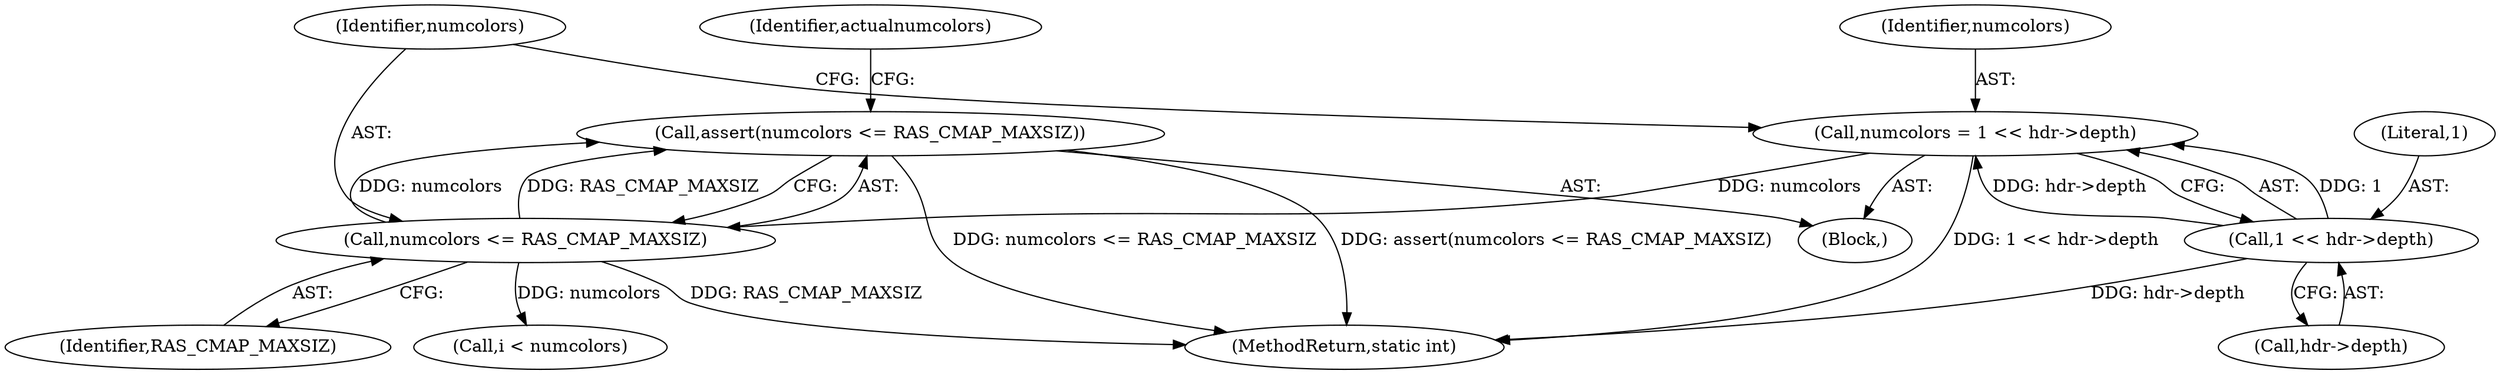 digraph "1_jasper_411a4068f8c464e883358bf403a3e25158863823@API" {
"1000129" [label="(Call,assert(numcolors <= RAS_CMAP_MAXSIZ))"];
"1000130" [label="(Call,numcolors <= RAS_CMAP_MAXSIZ)"];
"1000122" [label="(Call,numcolors = 1 << hdr->depth)"];
"1000124" [label="(Call,1 << hdr->depth)"];
"1000129" [label="(Call,assert(numcolors <= RAS_CMAP_MAXSIZ))"];
"1000134" [label="(Identifier,actualnumcolors)"];
"1000130" [label="(Call,numcolors <= RAS_CMAP_MAXSIZ)"];
"1000119" [label="(Block,)"];
"1000122" [label="(Call,numcolors = 1 << hdr->depth)"];
"1000131" [label="(Identifier,numcolors)"];
"1000126" [label="(Call,hdr->depth)"];
"1000125" [label="(Literal,1)"];
"1000132" [label="(Identifier,RAS_CMAP_MAXSIZ)"];
"1000123" [label="(Identifier,numcolors)"];
"1000124" [label="(Call,1 << hdr->depth)"];
"1000251" [label="(MethodReturn,static int)"];
"1000144" [label="(Call,i < numcolors)"];
"1000129" -> "1000119"  [label="AST: "];
"1000129" -> "1000130"  [label="CFG: "];
"1000130" -> "1000129"  [label="AST: "];
"1000134" -> "1000129"  [label="CFG: "];
"1000129" -> "1000251"  [label="DDG: numcolors <= RAS_CMAP_MAXSIZ"];
"1000129" -> "1000251"  [label="DDG: assert(numcolors <= RAS_CMAP_MAXSIZ)"];
"1000130" -> "1000129"  [label="DDG: numcolors"];
"1000130" -> "1000129"  [label="DDG: RAS_CMAP_MAXSIZ"];
"1000130" -> "1000132"  [label="CFG: "];
"1000131" -> "1000130"  [label="AST: "];
"1000132" -> "1000130"  [label="AST: "];
"1000130" -> "1000251"  [label="DDG: RAS_CMAP_MAXSIZ"];
"1000122" -> "1000130"  [label="DDG: numcolors"];
"1000130" -> "1000144"  [label="DDG: numcolors"];
"1000122" -> "1000119"  [label="AST: "];
"1000122" -> "1000124"  [label="CFG: "];
"1000123" -> "1000122"  [label="AST: "];
"1000124" -> "1000122"  [label="AST: "];
"1000131" -> "1000122"  [label="CFG: "];
"1000122" -> "1000251"  [label="DDG: 1 << hdr->depth"];
"1000124" -> "1000122"  [label="DDG: 1"];
"1000124" -> "1000122"  [label="DDG: hdr->depth"];
"1000124" -> "1000126"  [label="CFG: "];
"1000125" -> "1000124"  [label="AST: "];
"1000126" -> "1000124"  [label="AST: "];
"1000124" -> "1000251"  [label="DDG: hdr->depth"];
}
